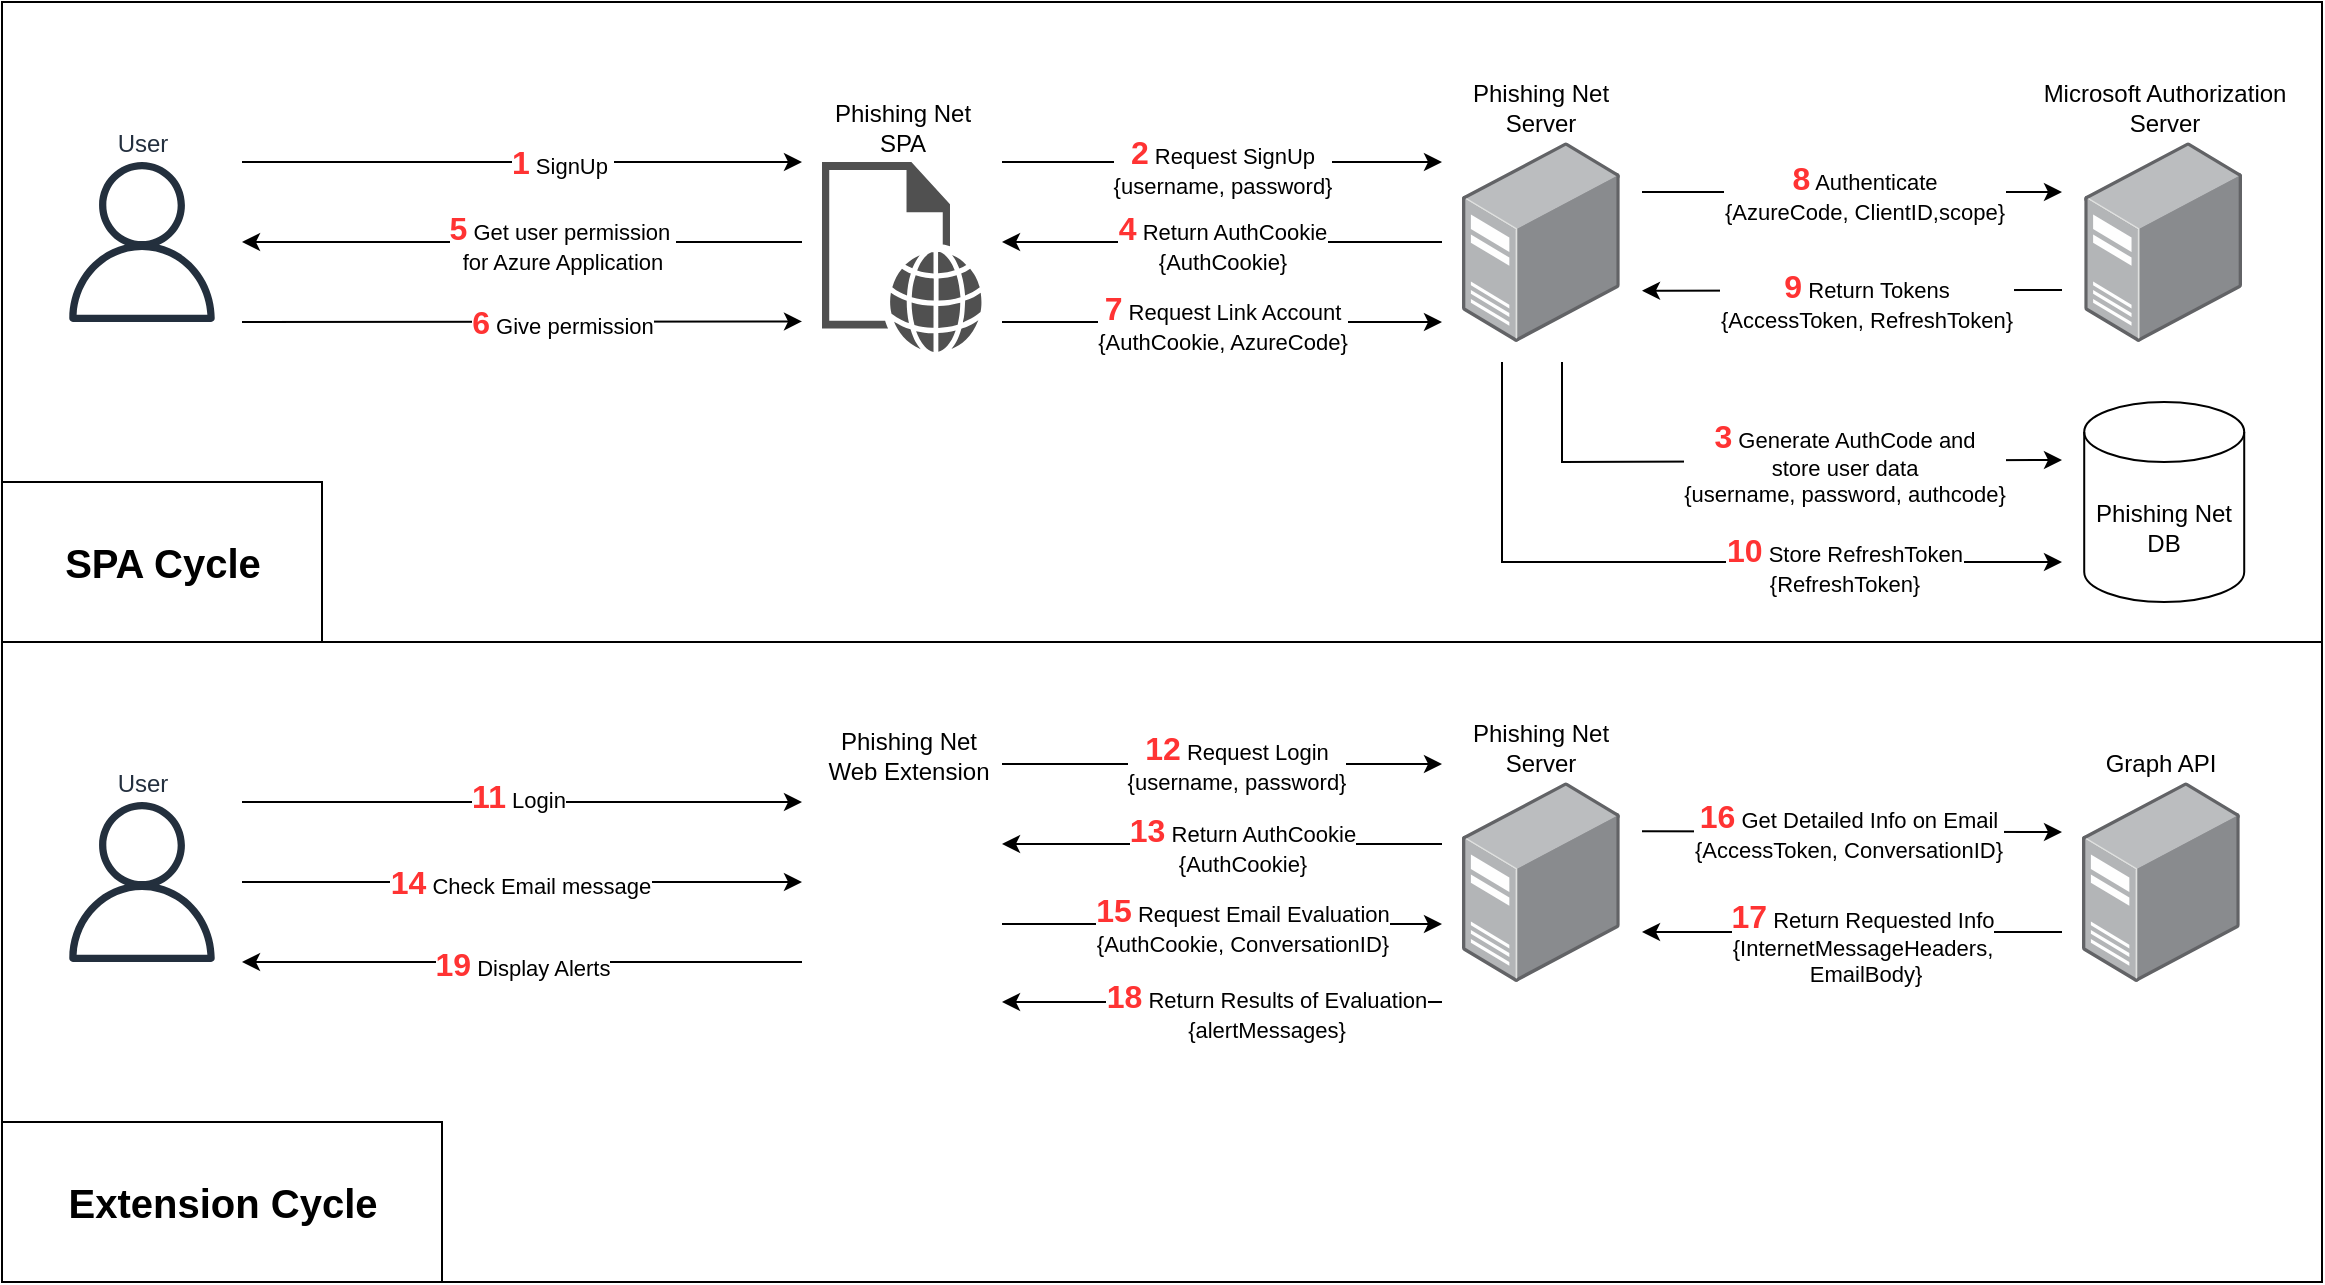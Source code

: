 <mxfile version="24.1.0" type="device">
  <diagram name="Page-1" id="m94h5QDvBnnVw9HW6g_W">
    <mxGraphModel dx="3239" dy="1746" grid="1" gridSize="10" guides="1" tooltips="1" connect="1" arrows="1" fold="1" page="0" pageScale="1" pageWidth="827" pageHeight="1169" math="0" shadow="0">
      <root>
        <mxCell id="0" />
        <mxCell id="1" parent="0" />
        <mxCell id="DnBdWf2Q5VkKPlAViFYQ-75" value="" style="rounded=0;whiteSpace=wrap;html=1;fontFamily=Helvetica;fontSize=11;fontColor=default;labelBackgroundColor=default;" vertex="1" parent="1">
          <mxGeometry x="-1480" y="-440" width="1160" height="320" as="geometry" />
        </mxCell>
        <mxCell id="DnBdWf2Q5VkKPlAViFYQ-74" value="" style="rounded=0;whiteSpace=wrap;html=1;fontFamily=Helvetica;fontSize=11;fontColor=default;labelBackgroundColor=default;labelPosition=left;verticalLabelPosition=bottom;align=right;verticalAlign=top;" vertex="1" parent="1">
          <mxGeometry x="-1480" y="-760" width="1160" height="320" as="geometry" />
        </mxCell>
        <mxCell id="DnBdWf2Q5VkKPlAViFYQ-1" value="User" style="sketch=0;outlineConnect=0;fontColor=#232F3E;gradientColor=none;fillColor=#232F3D;strokeColor=none;dashed=0;verticalLabelPosition=top;verticalAlign=bottom;align=center;html=1;fontSize=12;fontStyle=0;aspect=fixed;pointerEvents=1;shape=mxgraph.aws4.user;labelPosition=center;" vertex="1" parent="1">
          <mxGeometry x="-1450" y="-360" width="80" height="80" as="geometry" />
        </mxCell>
        <mxCell id="DnBdWf2Q5VkKPlAViFYQ-15" value="Phishing Net&lt;br&gt;&lt;div&gt;Server&lt;/div&gt;" style="image;points=[];aspect=fixed;html=1;align=center;shadow=0;dashed=0;image=img/lib/allied_telesis/computer_and_terminals/Server_Desktop.svg;labelPosition=center;verticalLabelPosition=top;verticalAlign=bottom;" vertex="1" parent="1">
          <mxGeometry x="-750" y="-370" width="78.89" height="100" as="geometry" />
        </mxCell>
        <mxCell id="DnBdWf2Q5VkKPlAViFYQ-16" value="Microsoft Authorization&lt;br&gt;Server" style="image;points=[];aspect=fixed;html=1;align=center;shadow=0;dashed=0;image=img/lib/allied_telesis/computer_and_terminals/Server_Desktop.svg;labelPosition=center;verticalLabelPosition=top;verticalAlign=bottom;" vertex="1" parent="1">
          <mxGeometry x="-438.89" y="-690" width="78.89" height="100" as="geometry" />
        </mxCell>
        <mxCell id="DnBdWf2Q5VkKPlAViFYQ-18" value="Phishing Net &lt;br&gt;Web Extension" style="shape=image;html=1;verticalAlign=bottom;verticalLabelPosition=top;labelBackgroundColor=#ffffff;imageAspect=0;aspect=fixed;image=https://cdn0.iconfinder.com/data/icons/phosphor-regular-vol-4/256/puzzle-piece-128.png;labelPosition=center;align=center;" vertex="1" parent="1">
          <mxGeometry x="-1077" y="-366" width="100" height="100" as="geometry" />
        </mxCell>
        <mxCell id="DnBdWf2Q5VkKPlAViFYQ-23" value="Phishing Net&lt;br&gt;SPA" style="sketch=0;pointerEvents=1;shadow=0;dashed=0;html=1;strokeColor=none;fillColor=#505050;labelPosition=center;verticalLabelPosition=top;verticalAlign=bottom;outlineConnect=0;align=center;shape=mxgraph.office.concepts.web_page;" vertex="1" parent="1">
          <mxGeometry x="-1070" y="-680" width="80" height="95" as="geometry" />
        </mxCell>
        <mxCell id="DnBdWf2Q5VkKPlAViFYQ-25" value="" style="edgeStyle=none;orthogonalLoop=1;jettySize=auto;html=1;rounded=0;" edge="1" parent="1">
          <mxGeometry width="100" relative="1" as="geometry">
            <mxPoint x="-760" y="-640" as="sourcePoint" />
            <mxPoint x="-980" y="-640" as="targetPoint" />
            <Array as="points" />
          </mxGeometry>
        </mxCell>
        <mxCell id="DnBdWf2Q5VkKPlAViFYQ-27" value="&lt;font color=&quot;#ff3333&quot;&gt;&lt;span style=&quot;font-size: 16px;&quot;&gt;&lt;b&gt;4&lt;/b&gt;&lt;/span&gt;&lt;/font&gt; Return AuthCookie&lt;br&gt;{AuthCookie}" style="edgeLabel;html=1;align=center;verticalAlign=middle;resizable=0;points=[];" vertex="1" connectable="0" parent="DnBdWf2Q5VkKPlAViFYQ-25">
          <mxGeometry x="-0.196" y="-1" relative="1" as="geometry">
            <mxPoint x="-22" y="1" as="offset" />
          </mxGeometry>
        </mxCell>
        <mxCell id="DnBdWf2Q5VkKPlAViFYQ-26" value="&lt;b&gt;&lt;font style=&quot;font-size: 16px;&quot; color=&quot;#ff3333&quot;&gt;1&lt;/font&gt;&lt;/b&gt; SignUp&amp;nbsp;" style="edgeStyle=none;orthogonalLoop=1;jettySize=auto;html=1;rounded=0;" edge="1" parent="1">
          <mxGeometry x="0.143" width="100" relative="1" as="geometry">
            <mxPoint x="-1360" y="-680" as="sourcePoint" />
            <mxPoint x="-1080" y="-680" as="targetPoint" />
            <Array as="points">
              <mxPoint x="-1300" y="-680" />
            </Array>
            <mxPoint as="offset" />
          </mxGeometry>
        </mxCell>
        <mxCell id="DnBdWf2Q5VkKPlAViFYQ-28" value="" style="edgeStyle=none;orthogonalLoop=1;jettySize=auto;html=1;rounded=0;" edge="1" parent="1">
          <mxGeometry width="100" relative="1" as="geometry">
            <mxPoint x="-980" y="-680" as="sourcePoint" />
            <mxPoint x="-760" y="-680" as="targetPoint" />
            <Array as="points" />
          </mxGeometry>
        </mxCell>
        <mxCell id="DnBdWf2Q5VkKPlAViFYQ-29" value="&lt;font color=&quot;#ff3333&quot;&gt;&lt;span style=&quot;font-size: 16px;&quot;&gt;&lt;b&gt;2&lt;/b&gt;&lt;/span&gt;&lt;/font&gt; Request SignUp&lt;br&gt;{username, password}" style="edgeLabel;html=1;align=center;verticalAlign=middle;resizable=0;points=[];" vertex="1" connectable="0" parent="DnBdWf2Q5VkKPlAViFYQ-28">
          <mxGeometry y="-2" relative="1" as="geometry">
            <mxPoint as="offset" />
          </mxGeometry>
        </mxCell>
        <mxCell id="DnBdWf2Q5VkKPlAViFYQ-31" value="" style="edgeStyle=none;orthogonalLoop=1;jettySize=auto;html=1;rounded=0;" edge="1" parent="1">
          <mxGeometry width="100" relative="1" as="geometry">
            <mxPoint x="-700" y="-580" as="sourcePoint" />
            <mxPoint x="-450" y="-531" as="targetPoint" />
            <Array as="points">
              <mxPoint x="-700" y="-530" />
            </Array>
          </mxGeometry>
        </mxCell>
        <mxCell id="DnBdWf2Q5VkKPlAViFYQ-32" value="&lt;font color=&quot;#ff3333&quot;&gt;&lt;span style=&quot;font-size: 16px;&quot;&gt;&lt;b&gt;3&lt;/b&gt;&lt;/span&gt;&lt;/font&gt; Generate AuthCode and&lt;br&gt;store user data&lt;br&gt;{username, password, authcode}" style="edgeLabel;html=1;align=center;verticalAlign=middle;resizable=0;points=[];" vertex="1" connectable="0" parent="DnBdWf2Q5VkKPlAViFYQ-31">
          <mxGeometry x="0.05" relative="1" as="geometry">
            <mxPoint x="33" as="offset" />
          </mxGeometry>
        </mxCell>
        <mxCell id="DnBdWf2Q5VkKPlAViFYQ-33" value="" style="edgeStyle=none;orthogonalLoop=1;jettySize=auto;html=1;rounded=0;" edge="1" parent="1">
          <mxGeometry width="100" relative="1" as="geometry">
            <mxPoint x="-980" y="-600" as="sourcePoint" />
            <mxPoint x="-760" y="-600" as="targetPoint" />
            <Array as="points" />
          </mxGeometry>
        </mxCell>
        <mxCell id="DnBdWf2Q5VkKPlAViFYQ-34" value="&lt;font color=&quot;#ff3333&quot;&gt;&lt;span style=&quot;font-size: 16px;&quot;&gt;&lt;b&gt;7&lt;/b&gt;&lt;/span&gt;&lt;/font&gt; Request Link Account&lt;br&gt;{AuthCookie, AzureCode}" style="edgeLabel;html=1;align=center;verticalAlign=middle;resizable=0;points=[];" vertex="1" connectable="0" parent="DnBdWf2Q5VkKPlAViFYQ-33">
          <mxGeometry x="-0.204" y="1" relative="1" as="geometry">
            <mxPoint x="22" y="1" as="offset" />
          </mxGeometry>
        </mxCell>
        <mxCell id="DnBdWf2Q5VkKPlAViFYQ-35" value="" style="edgeStyle=none;orthogonalLoop=1;jettySize=auto;html=1;rounded=0;" edge="1" parent="1">
          <mxGeometry width="100" relative="1" as="geometry">
            <mxPoint x="-1080" y="-640" as="sourcePoint" />
            <mxPoint x="-1360" y="-640" as="targetPoint" />
            <Array as="points">
              <mxPoint x="-1320" y="-640" />
            </Array>
          </mxGeometry>
        </mxCell>
        <mxCell id="DnBdWf2Q5VkKPlAViFYQ-36" value="&lt;b&gt;&lt;font style=&quot;font-size: 16px;&quot; color=&quot;#ff3333&quot;&gt;5&lt;/font&gt;&lt;/b&gt; Get user permission&amp;nbsp;&lt;br&gt;for Azure Application" style="edgeLabel;html=1;align=center;verticalAlign=middle;resizable=0;points=[];" vertex="1" connectable="0" parent="DnBdWf2Q5VkKPlAViFYQ-35">
          <mxGeometry x="-0.335" y="-1" relative="1" as="geometry">
            <mxPoint x="-27" y="1" as="offset" />
          </mxGeometry>
        </mxCell>
        <mxCell id="DnBdWf2Q5VkKPlAViFYQ-37" value="" style="edgeStyle=none;orthogonalLoop=1;jettySize=auto;html=1;rounded=0;" edge="1" parent="1">
          <mxGeometry width="100" relative="1" as="geometry">
            <mxPoint x="-1360" y="-600" as="sourcePoint" />
            <mxPoint x="-1080" y="-600.29" as="targetPoint" />
            <Array as="points" />
          </mxGeometry>
        </mxCell>
        <mxCell id="DnBdWf2Q5VkKPlAViFYQ-38" value="&lt;b&gt;&lt;font color=&quot;#ff3333&quot; style=&quot;font-size: 16px;&quot;&gt;6&lt;/font&gt;&lt;/b&gt; Give permission" style="edgeLabel;html=1;align=center;verticalAlign=middle;resizable=0;points=[];" vertex="1" connectable="0" parent="DnBdWf2Q5VkKPlAViFYQ-37">
          <mxGeometry x="0.364" relative="1" as="geometry">
            <mxPoint x="-31" as="offset" />
          </mxGeometry>
        </mxCell>
        <mxCell id="DnBdWf2Q5VkKPlAViFYQ-39" value="" style="edgeStyle=none;orthogonalLoop=1;jettySize=auto;html=1;rounded=0;" edge="1" parent="1">
          <mxGeometry width="100" relative="1" as="geometry">
            <mxPoint x="-660" y="-665" as="sourcePoint" />
            <mxPoint x="-450" y="-665" as="targetPoint" />
            <Array as="points" />
          </mxGeometry>
        </mxCell>
        <mxCell id="DnBdWf2Q5VkKPlAViFYQ-40" value="&lt;font color=&quot;#ff3333&quot;&gt;&lt;span style=&quot;font-size: 16px;&quot;&gt;&lt;b&gt;8&lt;/b&gt;&lt;/span&gt;&lt;/font&gt; Authenticate&lt;br&gt;{AzureCode, ClientID,scope}" style="edgeLabel;html=1;align=center;verticalAlign=middle;resizable=0;points=[];" vertex="1" connectable="0" parent="DnBdWf2Q5VkKPlAViFYQ-39">
          <mxGeometry x="0.606" y="1" relative="1" as="geometry">
            <mxPoint x="-58" y="1" as="offset" />
          </mxGeometry>
        </mxCell>
        <mxCell id="DnBdWf2Q5VkKPlAViFYQ-41" value="" style="edgeStyle=none;orthogonalLoop=1;jettySize=auto;html=1;rounded=0;" edge="1" parent="1">
          <mxGeometry width="100" relative="1" as="geometry">
            <mxPoint x="-450" y="-616" as="sourcePoint" />
            <mxPoint x="-660" y="-615.67" as="targetPoint" />
            <Array as="points">
              <mxPoint x="-650" y="-615.67" />
            </Array>
          </mxGeometry>
        </mxCell>
        <mxCell id="DnBdWf2Q5VkKPlAViFYQ-42" value="&lt;font color=&quot;#ff3333&quot;&gt;&lt;span style=&quot;font-size: 16px;&quot;&gt;&lt;b&gt;9&lt;/b&gt;&lt;/span&gt;&lt;/font&gt; Return Tokens&lt;br&gt;{AccessToken, RefreshToken}" style="edgeLabel;html=1;align=center;verticalAlign=middle;resizable=0;points=[];" vertex="1" connectable="0" parent="DnBdWf2Q5VkKPlAViFYQ-41">
          <mxGeometry x="-0.418" y="-1" relative="1" as="geometry">
            <mxPoint x="-37" y="6" as="offset" />
          </mxGeometry>
        </mxCell>
        <mxCell id="DnBdWf2Q5VkKPlAViFYQ-43" value="" style="edgeStyle=none;orthogonalLoop=1;jettySize=auto;html=1;rounded=0;" edge="1" parent="1">
          <mxGeometry width="100" relative="1" as="geometry">
            <mxPoint x="-730" y="-580" as="sourcePoint" />
            <mxPoint x="-450" y="-480" as="targetPoint" />
            <Array as="points">
              <mxPoint x="-730" y="-480" />
            </Array>
          </mxGeometry>
        </mxCell>
        <mxCell id="DnBdWf2Q5VkKPlAViFYQ-44" value="&lt;b style=&quot;color: rgb(255, 51, 51); font-size: 16px;&quot;&gt;10&lt;/b&gt;&amp;nbsp;Store RefreshToken&lt;br&gt;{RefreshToken}" style="edgeLabel;html=1;align=center;verticalAlign=middle;resizable=0;points=[];" vertex="1" connectable="0" parent="DnBdWf2Q5VkKPlAViFYQ-43">
          <mxGeometry x="0.426" y="-1" relative="1" as="geometry">
            <mxPoint as="offset" />
          </mxGeometry>
        </mxCell>
        <mxCell id="DnBdWf2Q5VkKPlAViFYQ-45" value="" style="edgeStyle=none;orthogonalLoop=1;jettySize=auto;html=1;rounded=0;" edge="1" parent="1">
          <mxGeometry width="100" relative="1" as="geometry">
            <mxPoint x="-1360" y="-360" as="sourcePoint" />
            <mxPoint x="-1080" y="-360" as="targetPoint" />
            <Array as="points" />
          </mxGeometry>
        </mxCell>
        <mxCell id="DnBdWf2Q5VkKPlAViFYQ-46" value="Text" style="edgeLabel;html=1;align=center;verticalAlign=middle;resizable=0;points=[];" vertex="1" connectable="0" parent="DnBdWf2Q5VkKPlAViFYQ-45">
          <mxGeometry x="-0.007" y="1" relative="1" as="geometry">
            <mxPoint as="offset" />
          </mxGeometry>
        </mxCell>
        <mxCell id="DnBdWf2Q5VkKPlAViFYQ-47" value="&lt;font style=&quot;font-size: 16px;&quot; color=&quot;#ff3333&quot;&gt;&lt;b&gt;11&lt;/b&gt;&lt;/font&gt; Login" style="edgeLabel;html=1;align=center;verticalAlign=middle;resizable=0;points=[];" vertex="1" connectable="0" parent="DnBdWf2Q5VkKPlAViFYQ-45">
          <mxGeometry x="-0.013" y="3" relative="1" as="geometry">
            <mxPoint as="offset" />
          </mxGeometry>
        </mxCell>
        <mxCell id="DnBdWf2Q5VkKPlAViFYQ-48" value="" style="edgeStyle=none;orthogonalLoop=1;jettySize=auto;html=1;rounded=0;" edge="1" parent="1">
          <mxGeometry width="100" relative="1" as="geometry">
            <mxPoint x="-980" y="-379" as="sourcePoint" />
            <mxPoint x="-760" y="-379" as="targetPoint" />
            <Array as="points" />
          </mxGeometry>
        </mxCell>
        <mxCell id="DnBdWf2Q5VkKPlAViFYQ-49" value="&lt;b style=&quot;color: rgb(255, 51, 51); font-size: 16px;&quot;&gt;12&lt;/b&gt;&amp;nbsp;Request Login&lt;br&gt;{username, password}" style="edgeLabel;html=1;align=center;verticalAlign=middle;resizable=0;points=[];" vertex="1" connectable="0" parent="DnBdWf2Q5VkKPlAViFYQ-48">
          <mxGeometry x="-0.309" y="1" relative="1" as="geometry">
            <mxPoint x="41" as="offset" />
          </mxGeometry>
        </mxCell>
        <mxCell id="DnBdWf2Q5VkKPlAViFYQ-51" value="" style="edgeStyle=none;orthogonalLoop=1;jettySize=auto;html=1;rounded=0;" edge="1" parent="1">
          <mxGeometry width="100" relative="1" as="geometry">
            <mxPoint x="-760" y="-339" as="sourcePoint" />
            <mxPoint x="-980" y="-339" as="targetPoint" />
            <Array as="points">
              <mxPoint x="-780" y="-339" />
            </Array>
          </mxGeometry>
        </mxCell>
        <mxCell id="DnBdWf2Q5VkKPlAViFYQ-52" value="&lt;b style=&quot;color: rgb(255, 51, 51); font-size: 16px;&quot;&gt;13&lt;/b&gt;&amp;nbsp;Return AuthCookie&lt;br&gt;{AuthCookie}" style="edgeLabel;html=1;align=center;verticalAlign=middle;resizable=0;points=[];" vertex="1" connectable="0" parent="DnBdWf2Q5VkKPlAViFYQ-51">
          <mxGeometry x="0.273" y="-1" relative="1" as="geometry">
            <mxPoint x="40" y="1" as="offset" />
          </mxGeometry>
        </mxCell>
        <mxCell id="DnBdWf2Q5VkKPlAViFYQ-53" value="" style="edgeStyle=none;orthogonalLoop=1;jettySize=auto;html=1;rounded=0;" edge="1" parent="1">
          <mxGeometry width="100" relative="1" as="geometry">
            <mxPoint x="-1360" y="-320" as="sourcePoint" />
            <mxPoint x="-1080" y="-320" as="targetPoint" />
            <Array as="points" />
          </mxGeometry>
        </mxCell>
        <mxCell id="DnBdWf2Q5VkKPlAViFYQ-55" value="&lt;b style=&quot;color: rgb(255, 51, 51); font-size: 16px;&quot;&gt;14&lt;/b&gt;&amp;nbsp;Check Email message" style="edgeLabel;html=1;align=center;verticalAlign=middle;resizable=0;points=[];" vertex="1" connectable="0" parent="DnBdWf2Q5VkKPlAViFYQ-53">
          <mxGeometry x="-0.009" relative="1" as="geometry">
            <mxPoint as="offset" />
          </mxGeometry>
        </mxCell>
        <mxCell id="DnBdWf2Q5VkKPlAViFYQ-56" value="" style="edgeStyle=none;orthogonalLoop=1;jettySize=auto;html=1;rounded=0;" edge="1" parent="1">
          <mxGeometry width="100" relative="1" as="geometry">
            <mxPoint x="-980" y="-299" as="sourcePoint" />
            <mxPoint x="-760" y="-299" as="targetPoint" />
            <Array as="points">
              <mxPoint x="-820" y="-299" />
            </Array>
          </mxGeometry>
        </mxCell>
        <mxCell id="DnBdWf2Q5VkKPlAViFYQ-57" value="&lt;b style=&quot;color: rgb(255, 51, 51); font-size: 16px;&quot;&gt;15&lt;/b&gt;&amp;nbsp;Request Email Evaluation&lt;br&gt;{AuthCookie, ConversationID}" style="edgeLabel;html=1;align=center;verticalAlign=middle;resizable=0;points=[];" vertex="1" connectable="0" parent="DnBdWf2Q5VkKPlAViFYQ-56">
          <mxGeometry x="-0.309" y="1" relative="1" as="geometry">
            <mxPoint x="44" y="1" as="offset" />
          </mxGeometry>
        </mxCell>
        <mxCell id="DnBdWf2Q5VkKPlAViFYQ-60" value="Graph API" style="image;points=[];aspect=fixed;html=1;align=center;shadow=0;dashed=0;image=img/lib/allied_telesis/computer_and_terminals/Server_Desktop.svg;labelPosition=center;verticalLabelPosition=top;verticalAlign=bottom;" vertex="1" parent="1">
          <mxGeometry x="-440" y="-370" width="78.89" height="100" as="geometry" />
        </mxCell>
        <mxCell id="DnBdWf2Q5VkKPlAViFYQ-62" value="" style="edgeStyle=none;orthogonalLoop=1;jettySize=auto;html=1;rounded=0;" edge="1" parent="1">
          <mxGeometry width="100" relative="1" as="geometry">
            <mxPoint x="-660" y="-345.42" as="sourcePoint" />
            <mxPoint x="-450" y="-345" as="targetPoint" />
            <Array as="points" />
          </mxGeometry>
        </mxCell>
        <mxCell id="DnBdWf2Q5VkKPlAViFYQ-64" value="&lt;b style=&quot;color: rgb(255, 51, 51); font-size: 16px;&quot;&gt;16&lt;/b&gt;&amp;nbsp;Get Detailed Info on Email&lt;br&gt;{AccessToken, ConversationID}" style="edgeLabel;html=1;align=center;verticalAlign=middle;resizable=0;points=[];" vertex="1" connectable="0" parent="DnBdWf2Q5VkKPlAViFYQ-62">
          <mxGeometry x="-0.019" y="1" relative="1" as="geometry">
            <mxPoint as="offset" />
          </mxGeometry>
        </mxCell>
        <mxCell id="DnBdWf2Q5VkKPlAViFYQ-65" value="" style="edgeStyle=none;orthogonalLoop=1;jettySize=auto;html=1;rounded=0;" edge="1" parent="1">
          <mxGeometry width="100" relative="1" as="geometry">
            <mxPoint x="-450" y="-295" as="sourcePoint" />
            <mxPoint x="-660" y="-295" as="targetPoint" />
            <Array as="points" />
          </mxGeometry>
        </mxCell>
        <mxCell id="DnBdWf2Q5VkKPlAViFYQ-66" value="&lt;b style=&quot;color: rgb(255, 51, 51); font-size: 16px;&quot;&gt;17&lt;/b&gt;&amp;nbsp;Return Requested Info&lt;br&gt;{InternetMessageHeaders,&lt;div&gt;&amp;nbsp;EmailBody}&lt;/div&gt;" style="edgeLabel;html=1;align=center;verticalAlign=middle;resizable=0;points=[];" vertex="1" connectable="0" parent="DnBdWf2Q5VkKPlAViFYQ-65">
          <mxGeometry x="-0.021" y="3" relative="1" as="geometry">
            <mxPoint x="3" y="2" as="offset" />
          </mxGeometry>
        </mxCell>
        <mxCell id="DnBdWf2Q5VkKPlAViFYQ-67" value="" style="edgeStyle=none;orthogonalLoop=1;jettySize=auto;html=1;rounded=0;" edge="1" parent="1">
          <mxGeometry width="100" relative="1" as="geometry">
            <mxPoint x="-760" y="-260" as="sourcePoint" />
            <mxPoint x="-980" y="-260" as="targetPoint" />
            <Array as="points">
              <mxPoint x="-780" y="-260" />
              <mxPoint x="-965" y="-260" />
            </Array>
          </mxGeometry>
        </mxCell>
        <mxCell id="DnBdWf2Q5VkKPlAViFYQ-68" value="&lt;b style=&quot;color: rgb(255, 51, 51); font-size: 16px;&quot;&gt;18&lt;/b&gt;&amp;nbsp;Return Results of Evaluation&lt;div&gt;{alertMessages}&lt;/div&gt;" style="edgeLabel;html=1;align=center;verticalAlign=middle;resizable=0;points=[];" vertex="1" connectable="0" parent="DnBdWf2Q5VkKPlAViFYQ-67">
          <mxGeometry x="0.157" y="4" relative="1" as="geometry">
            <mxPoint x="39" as="offset" />
          </mxGeometry>
        </mxCell>
        <mxCell id="DnBdWf2Q5VkKPlAViFYQ-69" value="" style="edgeStyle=none;orthogonalLoop=1;jettySize=auto;html=1;rounded=0;" edge="1" parent="1">
          <mxGeometry width="100" relative="1" as="geometry">
            <mxPoint x="-1080" y="-280" as="sourcePoint" />
            <mxPoint x="-1360" y="-280" as="targetPoint" />
            <Array as="points" />
          </mxGeometry>
        </mxCell>
        <mxCell id="DnBdWf2Q5VkKPlAViFYQ-70" value="&lt;b style=&quot;color: rgb(255, 51, 51); font-size: 16px;&quot;&gt;19&lt;/b&gt;&amp;nbsp;Display Alerts" style="edgeLabel;html=1;align=center;verticalAlign=middle;resizable=0;points=[];" vertex="1" connectable="0" parent="DnBdWf2Q5VkKPlAViFYQ-69">
          <mxGeometry x="0.127" y="1" relative="1" as="geometry">
            <mxPoint x="18" as="offset" />
          </mxGeometry>
        </mxCell>
        <mxCell id="DnBdWf2Q5VkKPlAViFYQ-71" value="User" style="sketch=0;outlineConnect=0;fontColor=#232F3E;gradientColor=none;fillColor=#232F3D;strokeColor=none;dashed=0;verticalLabelPosition=top;verticalAlign=bottom;align=center;html=1;fontSize=12;fontStyle=0;aspect=fixed;pointerEvents=1;shape=mxgraph.aws4.user;labelPosition=center;" vertex="1" parent="1">
          <mxGeometry x="-1450" y="-680" width="80" height="80" as="geometry" />
        </mxCell>
        <mxCell id="DnBdWf2Q5VkKPlAViFYQ-72" value="Phishing Net&lt;br&gt;&lt;div&gt;Server&lt;/div&gt;" style="image;points=[];aspect=fixed;html=1;align=center;shadow=0;dashed=0;image=img/lib/allied_telesis/computer_and_terminals/Server_Desktop.svg;labelPosition=center;verticalLabelPosition=top;verticalAlign=bottom;" vertex="1" parent="1">
          <mxGeometry x="-750" y="-690" width="78.89" height="100" as="geometry" />
        </mxCell>
        <mxCell id="DnBdWf2Q5VkKPlAViFYQ-73" value="Phishing Net&lt;br&gt;DB" style="shape=cylinder3;whiteSpace=wrap;html=1;boundedLbl=1;backgroundOutline=1;size=15;" vertex="1" parent="1">
          <mxGeometry x="-438.89" y="-560" width="80" height="100" as="geometry" />
        </mxCell>
        <mxCell id="DnBdWf2Q5VkKPlAViFYQ-82" value="" style="rounded=0;whiteSpace=wrap;html=1;fontFamily=Helvetica;fontSize=11;fontColor=default;labelBackgroundColor=default;" vertex="1" parent="1">
          <mxGeometry x="-1480" y="-520" width="160" height="80" as="geometry" />
        </mxCell>
        <mxCell id="DnBdWf2Q5VkKPlAViFYQ-77" value="&lt;font style=&quot;font-size: 20px;&quot;&gt;&lt;b&gt;SPA Cycle&lt;/b&gt;&lt;/font&gt;" style="text;html=1;align=center;verticalAlign=middle;resizable=0;points=[];autosize=1;strokeColor=none;fillColor=none;fontFamily=Helvetica;fontSize=11;fontColor=default;labelBackgroundColor=default;" vertex="1" parent="1">
          <mxGeometry x="-1460" y="-500" width="120" height="40" as="geometry" />
        </mxCell>
        <mxCell id="DnBdWf2Q5VkKPlAViFYQ-83" value="" style="rounded=0;whiteSpace=wrap;html=1;fontFamily=Helvetica;fontSize=11;fontColor=default;labelBackgroundColor=default;" vertex="1" parent="1">
          <mxGeometry x="-1480" y="-200" width="220" height="80" as="geometry" />
        </mxCell>
        <mxCell id="DnBdWf2Q5VkKPlAViFYQ-78" value="&lt;font style=&quot;font-size: 20px;&quot;&gt;&lt;b&gt;Extension Cycle&lt;/b&gt;&lt;/font&gt;" style="text;html=1;align=center;verticalAlign=middle;resizable=0;points=[];autosize=1;strokeColor=none;fillColor=none;fontFamily=Helvetica;fontSize=11;fontColor=default;labelBackgroundColor=default;" vertex="1" parent="1">
          <mxGeometry x="-1460" y="-180" width="180" height="40" as="geometry" />
        </mxCell>
      </root>
    </mxGraphModel>
  </diagram>
</mxfile>
